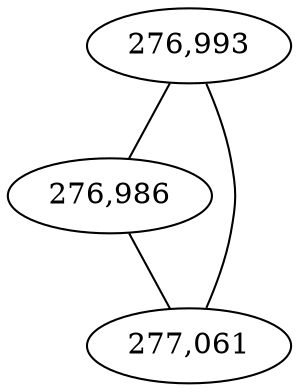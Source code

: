 graph BACTEROIDALES_cc8 {
	K = 2.0;
	overlap="prism2";	"276,993" [style="filled", fillcolor="#ffffff", fontcolor="#000000"];
	"276,986" [style="filled", fillcolor="#ffffff", fontcolor="#000000"];
	"277,061" [style="filled", fillcolor="#ffffff", fontcolor="#000000"];
	"276,993" -- "276,986";
	"276,993" -- "277,061";
	"276,986" -- "277,061";
}